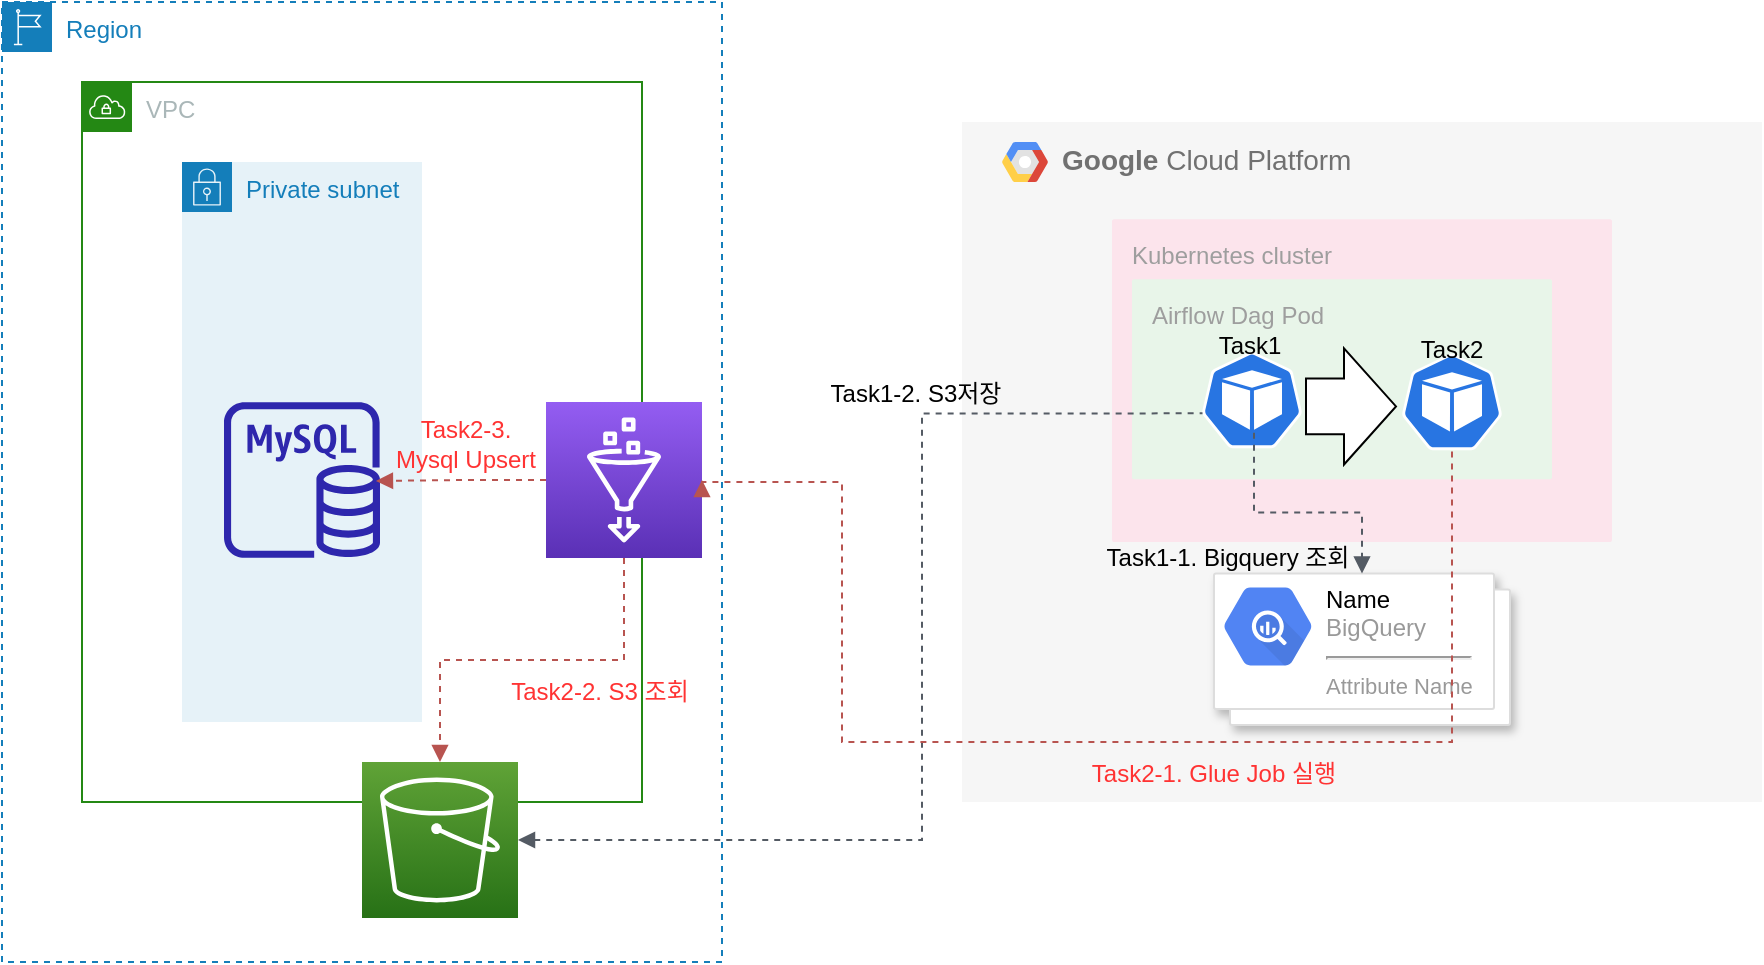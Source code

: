 <mxfile version="17.4.3" type="github" pages="2">
  <diagram id="wyapmIMRjITfCCN5EmBG" name="Page-1">
    <mxGraphModel dx="1184" dy="866" grid="1" gridSize="10" guides="1" tooltips="1" connect="1" arrows="1" fold="1" page="1" pageScale="1" pageWidth="1600" pageHeight="900" math="0" shadow="0">
      <root>
        <mxCell id="0" />
        <mxCell id="1" parent="0" />
        <mxCell id="AsWTd55u3r4LG-VSa0zU-24" value="Private subnet" style="points=[[0,0],[0.25,0],[0.5,0],[0.75,0],[1,0],[1,0.25],[1,0.5],[1,0.75],[1,1],[0.75,1],[0.5,1],[0.25,1],[0,1],[0,0.75],[0,0.5],[0,0.25]];outlineConnect=0;gradientColor=none;html=1;whiteSpace=wrap;fontSize=12;fontStyle=0;container=1;pointerEvents=0;collapsible=0;recursiveResize=0;shape=mxgraph.aws4.group;grIcon=mxgraph.aws4.group_security_group;grStroke=0;strokeColor=#147EBA;fillColor=#E6F2F8;verticalAlign=top;align=left;spacingLeft=30;fontColor=#147EBA;dashed=0;" vertex="1" parent="1">
          <mxGeometry x="370" y="160" width="120" height="280" as="geometry" />
        </mxCell>
        <mxCell id="AsWTd55u3r4LG-VSa0zU-1" value="&lt;b&gt;Google &lt;/b&gt;Cloud Platform" style="fillColor=#F6F6F6;strokeColor=none;shadow=0;gradientColor=none;fontSize=14;align=left;spacing=10;fontColor=#717171;9E9E9E;verticalAlign=top;spacingTop=-4;fontStyle=0;spacingLeft=40;html=1;" vertex="1" parent="1">
          <mxGeometry x="760" y="140" width="400" height="340" as="geometry" />
        </mxCell>
        <mxCell id="AsWTd55u3r4LG-VSa0zU-2" value="" style="shape=mxgraph.gcp2.google_cloud_platform;fillColor=#F6F6F6;strokeColor=none;shadow=0;gradientColor=none;" vertex="1" parent="AsWTd55u3r4LG-VSa0zU-1">
          <mxGeometry width="23" height="20" relative="1" as="geometry">
            <mxPoint x="20" y="10" as="offset" />
          </mxGeometry>
        </mxCell>
        <mxCell id="AsWTd55u3r4LG-VSa0zU-4" value="" style="shape=mxgraph.gcp2.doubleRect;strokeColor=#dddddd;shadow=1;strokeWidth=1;" vertex="1" parent="AsWTd55u3r4LG-VSa0zU-1">
          <mxGeometry x="126" y="225.714" width="148" height="75.771" as="geometry" />
        </mxCell>
        <mxCell id="AsWTd55u3r4LG-VSa0zU-5" value="&lt;font color=&quot;#000000&quot;&gt;Name&lt;/font&gt;&lt;br&gt;BigQuery&lt;hr&gt;&lt;font style=&quot;font-size: 11px&quot;&gt;Attribute Name&lt;/font&gt;" style="sketch=0;dashed=0;connectable=0;html=1;fillColor=#5184F3;strokeColor=none;shape=mxgraph.gcp2.bigquery;part=1;labelPosition=right;verticalLabelPosition=middle;align=left;verticalAlign=top;spacingLeft=5;fontColor=#999999;fontSize=12;spacingTop=-8;" vertex="1" parent="AsWTd55u3r4LG-VSa0zU-4">
          <mxGeometry width="44" height="39" relative="1" as="geometry">
            <mxPoint x="5" y="7" as="offset" />
          </mxGeometry>
        </mxCell>
        <mxCell id="AsWTd55u3r4LG-VSa0zU-19" value="Kubernetes cluster" style="sketch=0;points=[[0,0,0],[0.25,0,0],[0.5,0,0],[0.75,0,0],[1,0,0],[1,0.25,0],[1,0.5,0],[1,0.75,0],[1,1,0],[0.75,1,0],[0.5,1,0],[0.25,1,0],[0,1,0],[0,0.75,0],[0,0.5,0],[0,0.25,0]];rounded=1;absoluteArcSize=1;arcSize=2;html=1;strokeColor=none;gradientColor=none;shadow=0;dashed=0;fontSize=12;fontColor=#9E9E9E;align=left;verticalAlign=top;spacing=10;spacingTop=-4;fillColor=#FCE4EC;" vertex="1" parent="AsWTd55u3r4LG-VSa0zU-1">
          <mxGeometry x="75" y="48.57" width="250" height="161.43" as="geometry" />
        </mxCell>
        <mxCell id="AsWTd55u3r4LG-VSa0zU-20" value="Airflow Dag Pod" style="sketch=0;points=[[0,0,0],[0.25,0,0],[0.5,0,0],[0.75,0,0],[1,0,0],[1,0.25,0],[1,0.5,0],[1,0.75,0],[1,1,0],[0.75,1,0],[0.5,1,0],[0.25,1,0],[0,1,0],[0,0.75,0],[0,0.5,0],[0,0.25,0]];rounded=1;absoluteArcSize=1;arcSize=2;html=1;strokeColor=none;gradientColor=none;shadow=0;dashed=0;fontSize=12;fontColor=#9E9E9E;align=left;verticalAlign=top;spacing=10;spacingTop=-4;fillColor=#E8F5E9;" vertex="1" parent="AsWTd55u3r4LG-VSa0zU-19">
          <mxGeometry width="210" height="100" relative="1" as="geometry">
            <mxPoint x="10" y="30" as="offset" />
          </mxGeometry>
        </mxCell>
        <mxCell id="AsWTd55u3r4LG-VSa0zU-21" value="" style="sketch=0;html=1;dashed=0;whitespace=wrap;fillColor=#2875E2;strokeColor=#ffffff;points=[[0.005,0.63,0],[0.1,0.2,0],[0.9,0.2,0],[0.5,0,0],[0.995,0.63,0],[0.72,0.99,0],[0.5,1,0],[0.28,0.99,0]];shape=mxgraph.kubernetes.icon;prIcon=pod" vertex="1" parent="AsWTd55u3r4LG-VSa0zU-19">
          <mxGeometry x="45" y="64.572" width="50" height="51.658" as="geometry" />
        </mxCell>
        <mxCell id="AsWTd55u3r4LG-VSa0zU-22" value="" style="sketch=0;html=1;dashed=0;whitespace=wrap;fillColor=#2875E2;strokeColor=#ffffff;points=[[0.005,0.63,0],[0.1,0.2,0],[0.9,0.2,0],[0.5,0,0],[0.995,0.63,0],[0.72,0.99,0],[0.5,1,0],[0.28,0.99,0]];shape=mxgraph.kubernetes.icon;prIcon=pod" vertex="1" parent="AsWTd55u3r4LG-VSa0zU-19">
          <mxGeometry x="145" y="66.471" width="50" height="49.758" as="geometry" />
        </mxCell>
        <mxCell id="AsWTd55u3r4LG-VSa0zU-38" value="Task1-1. Bigquery 조회" style="text;html=1;strokeColor=none;fillColor=none;align=center;verticalAlign=middle;whiteSpace=wrap;rounded=0;" vertex="1" parent="AsWTd55u3r4LG-VSa0zU-19">
          <mxGeometry x="-5" y="154.892" width="126" height="28.488" as="geometry" />
        </mxCell>
        <mxCell id="AsWTd55u3r4LG-VSa0zU-40" value="Task1" style="text;html=1;strokeColor=none;fillColor=none;align=center;verticalAlign=middle;whiteSpace=wrap;rounded=0;" vertex="1" parent="AsWTd55u3r4LG-VSa0zU-19">
          <mxGeometry x="6" y="52.634" width="126" height="21.432" as="geometry" />
        </mxCell>
        <mxCell id="AsWTd55u3r4LG-VSa0zU-42" value="" style="html=1;shadow=0;dashed=0;align=center;verticalAlign=middle;shape=mxgraph.arrows2.arrow;dy=0.52;dx=26;notch=0;" vertex="1" parent="AsWTd55u3r4LG-VSa0zU-19">
          <mxGeometry x="97" y="64.572" width="45" height="58.115" as="geometry" />
        </mxCell>
        <mxCell id="AsWTd55u3r4LG-VSa0zU-37" value="" style="edgeStyle=orthogonalEdgeStyle;html=1;endArrow=block;elbow=vertical;startArrow=none;endFill=1;strokeColor=#545B64;rounded=0;exitX=0.52;exitY=0.817;exitDx=0;exitDy=0;exitPerimeter=0;entryX=0.5;entryY=0;entryDx=0;entryDy=0;dashed=1;" edge="1" parent="AsWTd55u3r4LG-VSa0zU-1" source="AsWTd55u3r4LG-VSa0zU-21" target="AsWTd55u3r4LG-VSa0zU-4">
          <mxGeometry width="100" relative="1" as="geometry">
            <mxPoint x="-190" y="290" as="sourcePoint" />
            <mxPoint x="-90" y="290" as="targetPoint" />
          </mxGeometry>
        </mxCell>
        <mxCell id="AsWTd55u3r4LG-VSa0zU-23" value="VPC" style="points=[[0,0],[0.25,0],[0.5,0],[0.75,0],[1,0],[1,0.25],[1,0.5],[1,0.75],[1,1],[0.75,1],[0.5,1],[0.25,1],[0,1],[0,0.75],[0,0.5],[0,0.25]];outlineConnect=0;gradientColor=none;html=1;whiteSpace=wrap;fontSize=12;fontStyle=0;container=0;pointerEvents=0;collapsible=0;recursiveResize=0;shape=mxgraph.aws4.group;grIcon=mxgraph.aws4.group_vpc;strokeColor=#248814;fillColor=none;verticalAlign=top;align=left;spacingLeft=30;fontColor=#AAB7B8;dashed=0;" vertex="1" parent="1">
          <mxGeometry x="320" y="120" width="280" height="360" as="geometry" />
        </mxCell>
        <mxCell id="AsWTd55u3r4LG-VSa0zU-30" value="Region" style="points=[[0,0],[0.25,0],[0.5,0],[0.75,0],[1,0],[1,0.25],[1,0.5],[1,0.75],[1,1],[0.75,1],[0.5,1],[0.25,1],[0,1],[0,0.75],[0,0.5],[0,0.25]];outlineConnect=0;gradientColor=none;html=1;whiteSpace=wrap;fontSize=12;fontStyle=0;container=0;pointerEvents=0;collapsible=0;recursiveResize=0;shape=mxgraph.aws4.group;grIcon=mxgraph.aws4.group_region;strokeColor=#147EBA;fillColor=none;verticalAlign=top;align=left;spacingLeft=30;fontColor=#147EBA;dashed=1;" vertex="1" parent="1">
          <mxGeometry x="280" y="80" width="360" height="480" as="geometry" />
        </mxCell>
        <mxCell id="AsWTd55u3r4LG-VSa0zU-34" value="" style="edgeStyle=orthogonalEdgeStyle;html=1;endArrow=none;elbow=vertical;startArrow=block;startFill=1;strokeColor=#545B64;rounded=0;entryX=0.005;entryY=0.63;entryDx=0;entryDy=0;entryPerimeter=0;dashed=1;" edge="1" parent="1" source="AsWTd55u3r4LG-VSa0zU-33" target="AsWTd55u3r4LG-VSa0zU-21">
          <mxGeometry width="100" relative="1" as="geometry">
            <mxPoint x="550" y="440" as="sourcePoint" />
            <mxPoint x="650" y="440" as="targetPoint" />
            <Array as="points">
              <mxPoint x="740" y="499" />
              <mxPoint x="740" y="286" />
            </Array>
          </mxGeometry>
        </mxCell>
        <mxCell id="AsWTd55u3r4LG-VSa0zU-29" value="" style="sketch=0;outlineConnect=0;fontColor=#232F3E;gradientColor=none;fillColor=#2E27AD;strokeColor=none;dashed=0;verticalLabelPosition=bottom;verticalAlign=top;align=center;html=1;fontSize=12;fontStyle=0;aspect=fixed;pointerEvents=1;shape=mxgraph.aws4.rds_mysql_instance;" vertex="1" parent="1">
          <mxGeometry x="391" y="280" width="78" height="78" as="geometry" />
        </mxCell>
        <mxCell id="AsWTd55u3r4LG-VSa0zU-32" value="" style="sketch=0;points=[[0,0,0],[0.25,0,0],[0.5,0,0],[0.75,0,0],[1,0,0],[0,1,0],[0.25,1,0],[0.5,1,0],[0.75,1,0],[1,1,0],[0,0.25,0],[0,0.5,0],[0,0.75,0],[1,0.25,0],[1,0.5,0],[1,0.75,0]];outlineConnect=0;fontColor=#232F3E;gradientColor=#945DF2;gradientDirection=north;fillColor=#5A30B5;strokeColor=#ffffff;dashed=0;verticalLabelPosition=bottom;verticalAlign=top;align=center;html=1;fontSize=12;fontStyle=0;aspect=fixed;shape=mxgraph.aws4.resourceIcon;resIcon=mxgraph.aws4.glue;" vertex="1" parent="1">
          <mxGeometry x="552" y="280" width="78" height="78" as="geometry" />
        </mxCell>
        <mxCell id="AsWTd55u3r4LG-VSa0zU-33" value="" style="sketch=0;points=[[0,0,0],[0.25,0,0],[0.5,0,0],[0.75,0,0],[1,0,0],[0,1,0],[0.25,1,0],[0.5,1,0],[0.75,1,0],[1,1,0],[0,0.25,0],[0,0.5,0],[0,0.75,0],[1,0.25,0],[1,0.5,0],[1,0.75,0]];outlineConnect=0;fontColor=#232F3E;gradientColor=#60A337;gradientDirection=north;fillColor=#277116;strokeColor=#ffffff;dashed=0;verticalLabelPosition=bottom;verticalAlign=top;align=center;html=1;fontSize=12;fontStyle=0;aspect=fixed;shape=mxgraph.aws4.resourceIcon;resIcon=mxgraph.aws4.s3;" vertex="1" parent="1">
          <mxGeometry x="460" y="460" width="78" height="78" as="geometry" />
        </mxCell>
        <mxCell id="AsWTd55u3r4LG-VSa0zU-39" value="Task1-2. S3저장" style="text;html=1;strokeColor=none;fillColor=none;align=center;verticalAlign=middle;whiteSpace=wrap;rounded=0;" vertex="1" parent="1">
          <mxGeometry x="674" y="264.43" width="126" height="22.57" as="geometry" />
        </mxCell>
        <mxCell id="AsWTd55u3r4LG-VSa0zU-41" value="Task2" style="text;html=1;strokeColor=none;fillColor=none;align=center;verticalAlign=middle;whiteSpace=wrap;rounded=0;" vertex="1" parent="1">
          <mxGeometry x="942" y="243" width="126" height="22.57" as="geometry" />
        </mxCell>
        <mxCell id="AsWTd55u3r4LG-VSa0zU-43" value="" style="edgeStyle=orthogonalEdgeStyle;html=1;endArrow=block;elbow=vertical;startArrow=none;endFill=1;strokeColor=#b85450;rounded=0;exitX=0.5;exitY=1;exitDx=0;exitDy=0;exitPerimeter=0;entryX=1;entryY=0.5;entryDx=0;entryDy=0;dashed=1;fillColor=#f8cecc;entryPerimeter=0;" edge="1" parent="1" source="AsWTd55u3r4LG-VSa0zU-22" target="AsWTd55u3r4LG-VSa0zU-32">
          <mxGeometry width="100" relative="1" as="geometry">
            <mxPoint x="500" y="450" as="sourcePoint" />
            <mxPoint x="600" y="450" as="targetPoint" />
            <Array as="points">
              <mxPoint x="1005" y="450" />
              <mxPoint x="700" y="450" />
              <mxPoint x="700" y="320" />
            </Array>
          </mxGeometry>
        </mxCell>
        <mxCell id="AsWTd55u3r4LG-VSa0zU-44" value="&lt;font color=&quot;#ff3333&quot;&gt;Task2-1. Glue Job 실행&lt;/font&gt;" style="text;html=1;strokeColor=none;fillColor=none;align=center;verticalAlign=middle;whiteSpace=wrap;rounded=0;" vertex="1" parent="1">
          <mxGeometry x="823" y="450.571" width="126" height="30" as="geometry" />
        </mxCell>
        <mxCell id="AsWTd55u3r4LG-VSa0zU-50" value="" style="edgeStyle=orthogonalEdgeStyle;html=1;endArrow=block;elbow=vertical;startArrow=none;endFill=1;strokeColor=#b85450;rounded=0;dashed=1;fontColor=#FF3333;exitX=0.5;exitY=1;exitDx=0;exitDy=0;exitPerimeter=0;fillColor=#f8cecc;" edge="1" parent="1" source="AsWTd55u3r4LG-VSa0zU-32" target="AsWTd55u3r4LG-VSa0zU-33">
          <mxGeometry width="100" relative="1" as="geometry">
            <mxPoint x="490" y="440" as="sourcePoint" />
            <mxPoint x="590" y="440" as="targetPoint" />
          </mxGeometry>
        </mxCell>
        <mxCell id="AsWTd55u3r4LG-VSa0zU-51" value="&lt;font color=&quot;#ff3333&quot;&gt;Task2-2. S3 조회&lt;/font&gt;" style="text;html=1;strokeColor=none;fillColor=none;align=center;verticalAlign=middle;whiteSpace=wrap;rounded=0;" vertex="1" parent="1">
          <mxGeometry x="516" y="410.001" width="126" height="30" as="geometry" />
        </mxCell>
        <mxCell id="AsWTd55u3r4LG-VSa0zU-52" value="" style="edgeStyle=orthogonalEdgeStyle;html=1;endArrow=block;elbow=vertical;startArrow=none;endFill=1;strokeColor=#b85450;rounded=0;dashed=1;fontColor=#FF3333;exitX=0;exitY=0.5;exitDx=0;exitDy=0;exitPerimeter=0;fillColor=#f8cecc;entryX=0.974;entryY=0.506;entryDx=0;entryDy=0;entryPerimeter=0;" edge="1" parent="1" source="AsWTd55u3r4LG-VSa0zU-32" target="AsWTd55u3r4LG-VSa0zU-29">
          <mxGeometry width="100" relative="1" as="geometry">
            <mxPoint x="601" y="368" as="sourcePoint" />
            <mxPoint x="509" y="470" as="targetPoint" />
          </mxGeometry>
        </mxCell>
        <mxCell id="AsWTd55u3r4LG-VSa0zU-53" value="&lt;font color=&quot;#ff3333&quot;&gt;Task2-3. &lt;br&gt;Mysql Upsert&lt;/font&gt;" style="text;html=1;strokeColor=none;fillColor=none;align=center;verticalAlign=middle;whiteSpace=wrap;rounded=0;" vertex="1" parent="1">
          <mxGeometry x="449" y="286.001" width="126" height="30" as="geometry" />
        </mxCell>
      </root>
    </mxGraphModel>
  </diagram>
  <diagram id="Zi0ljALteEcxIvEyxlHR" name="Page-2">
    <mxGraphModel dx="1184" dy="866" grid="1" gridSize="10" guides="1" tooltips="1" connect="1" arrows="1" fold="1" page="1" pageScale="1" pageWidth="1600" pageHeight="900" math="0" shadow="0">
      <root>
        <mxCell id="0" />
        <mxCell id="1" parent="0" />
        <mxCell id="IPURAA4XhQIB63TGaam6-1" value="&lt;b&gt;Google &lt;/b&gt;Cloud Platform" style="fillColor=#F6F6F6;strokeColor=none;shadow=0;gradientColor=none;fontSize=14;align=left;spacing=10;fontColor=#717171;9E9E9E;verticalAlign=top;spacingTop=-4;fontStyle=0;spacingLeft=40;html=1;" vertex="1" parent="1">
          <mxGeometry x="732" y="140" width="310" height="340" as="geometry" />
        </mxCell>
        <mxCell id="IPURAA4XhQIB63TGaam6-2" value="" style="shape=mxgraph.gcp2.google_cloud_platform;fillColor=#F6F6F6;strokeColor=none;shadow=0;gradientColor=none;" vertex="1" parent="IPURAA4XhQIB63TGaam6-1">
          <mxGeometry width="23" height="20" relative="1" as="geometry">
            <mxPoint x="20" y="10" as="offset" />
          </mxGeometry>
        </mxCell>
        <mxCell id="IPURAA4XhQIB63TGaam6-3" value="" style="shape=mxgraph.gcp2.doubleRect;strokeColor=#dddddd;shadow=1;strokeWidth=1;" vertex="1" parent="IPURAA4XhQIB63TGaam6-1">
          <mxGeometry x="97.65" y="225.71" width="162.35" height="75.77" as="geometry" />
        </mxCell>
        <mxCell id="IPURAA4XhQIB63TGaam6-4" value="&lt;font color=&quot;#000000&quot;&gt;Name&lt;/font&gt;&lt;br&gt;BigQuery&lt;hr&gt;&lt;font style=&quot;font-size: 11px&quot;&gt;Attribute Name&lt;/font&gt;" style="sketch=0;dashed=0;connectable=0;html=1;fillColor=#5184F3;strokeColor=none;shape=mxgraph.gcp2.bigquery;part=1;labelPosition=right;verticalLabelPosition=middle;align=left;verticalAlign=top;spacingLeft=5;fontColor=#999999;fontSize=12;spacingTop=-8;" vertex="1" parent="IPURAA4XhQIB63TGaam6-3">
          <mxGeometry width="44" height="39" relative="1" as="geometry">
            <mxPoint x="5" y="7" as="offset" />
          </mxGeometry>
        </mxCell>
        <mxCell id="IPURAA4XhQIB63TGaam6-5" value="Kubernetes cluster" style="sketch=0;points=[[0,0,0],[0.25,0,0],[0.5,0,0],[0.75,0,0],[1,0,0],[1,0.25,0],[1,0.5,0],[1,0.75,0],[1,1,0],[0.75,1,0],[0.5,1,0],[0.25,1,0],[0,1,0],[0,0.75,0],[0,0.5,0],[0,0.25,0]];rounded=1;absoluteArcSize=1;arcSize=2;html=1;strokeColor=none;gradientColor=none;shadow=0;dashed=0;fontSize=12;fontColor=#9E9E9E;align=left;verticalAlign=top;spacing=10;spacingTop=-4;fillColor=#FCE4EC;" vertex="1" parent="IPURAA4XhQIB63TGaam6-1">
          <mxGeometry x="58.13" y="48.57" width="171.88" height="161.43" as="geometry" />
        </mxCell>
        <mxCell id="IPURAA4XhQIB63TGaam6-6" value="Airflow Dag Pod" style="sketch=0;points=[[0,0,0],[0.25,0,0],[0.5,0,0],[0.75,0,0],[1,0,0],[1,0.25,0],[1,0.5,0],[1,0.75,0],[1,1,0],[0.75,1,0],[0.5,1,0],[0.25,1,0],[0,1,0],[0,0.75,0],[0,0.5,0],[0,0.25,0]];rounded=1;absoluteArcSize=1;arcSize=2;html=1;strokeColor=none;gradientColor=none;shadow=0;dashed=0;fontSize=12;fontColor=#9E9E9E;align=left;verticalAlign=top;spacing=10;spacingTop=-4;fillColor=#E8F5E9;" vertex="1" parent="IPURAA4XhQIB63TGaam6-5">
          <mxGeometry width="150" height="100" relative="1" as="geometry">
            <mxPoint x="10" y="30" as="offset" />
          </mxGeometry>
        </mxCell>
        <mxCell id="IPURAA4XhQIB63TGaam6-7" value="" style="sketch=0;html=1;dashed=0;whitespace=wrap;fillColor=#2875E2;strokeColor=#ffffff;points=[[0.005,0.63,0],[0.1,0.2,0],[0.9,0.2,0],[0.5,0,0],[0.995,0.63,0],[0.72,0.99,0],[0.5,1,0],[0.28,0.99,0]];shape=mxgraph.kubernetes.icon;prIcon=pod" vertex="1" parent="IPURAA4XhQIB63TGaam6-5">
          <mxGeometry x="30.938" y="64.572" width="34.376" height="51.658" as="geometry" />
        </mxCell>
        <mxCell id="IPURAA4XhQIB63TGaam6-9" value="Task1-1. Bigquery 조회" style="text;html=1;strokeColor=none;fillColor=none;align=center;verticalAlign=middle;whiteSpace=wrap;rounded=0;" vertex="1" parent="IPURAA4XhQIB63TGaam6-5">
          <mxGeometry x="56.562" y="113.892" width="86.628" height="28.488" as="geometry" />
        </mxCell>
        <mxCell id="IPURAA4XhQIB63TGaam6-10" value="Task1" style="text;html=1;strokeColor=none;fillColor=none;align=center;verticalAlign=middle;whiteSpace=wrap;rounded=0;" vertex="1" parent="IPURAA4XhQIB63TGaam6-5">
          <mxGeometry x="4.125" y="52.634" width="86.628" height="21.432" as="geometry" />
        </mxCell>
        <mxCell id="IPURAA4XhQIB63TGaam6-12" value="" style="edgeStyle=orthogonalEdgeStyle;html=1;endArrow=block;elbow=vertical;startArrow=none;endFill=1;strokeColor=#545B64;rounded=0;exitX=0.52;exitY=0.817;exitDx=0;exitDy=0;exitPerimeter=0;entryX=0.5;entryY=0;entryDx=0;entryDy=0;dashed=1;" edge="1" parent="IPURAA4XhQIB63TGaam6-1" source="IPURAA4XhQIB63TGaam6-7" target="IPURAA4XhQIB63TGaam6-3">
          <mxGeometry width="100" relative="1" as="geometry">
            <mxPoint x="-147.25" y="290" as="sourcePoint" />
            <mxPoint x="-69.75" y="290" as="targetPoint" />
          </mxGeometry>
        </mxCell>
        <mxCell id="Vfg2UdNHo7hhJb0RRYha-1" value="Region" style="points=[[0,0],[0.25,0],[0.5,0],[0.75,0],[1,0],[1,0.25],[1,0.5],[1,0.75],[1,1],[0.75,1],[0.5,1],[0.25,1],[0,1],[0,0.75],[0,0.5],[0,0.25]];outlineConnect=0;gradientColor=none;html=1;whiteSpace=wrap;fontSize=12;fontStyle=0;container=0;pointerEvents=0;collapsible=0;recursiveResize=0;shape=mxgraph.aws4.group;grIcon=mxgraph.aws4.group_region;strokeColor=#147EBA;fillColor=none;verticalAlign=top;align=left;spacingLeft=30;fontColor=#147EBA;dashed=1;" vertex="1" parent="1">
          <mxGeometry x="280" y="80" width="320" height="400" as="geometry" />
        </mxCell>
        <mxCell id="yFIsRXN6OCJjYNfZ33wF-1" value="VPC" style="points=[[0,0],[0.25,0],[0.5,0],[0.75,0],[1,0],[1,0.25],[1,0.5],[1,0.75],[1,1],[0.75,1],[0.5,1],[0.25,1],[0,1],[0,0.75],[0,0.5],[0,0.25]];outlineConnect=0;gradientColor=none;html=1;whiteSpace=wrap;fontSize=12;fontStyle=0;container=0;pointerEvents=0;collapsible=0;recursiveResize=0;shape=mxgraph.aws4.group;grIcon=mxgraph.aws4.group_vpc;strokeColor=#248814;fillColor=none;verticalAlign=top;align=left;spacingLeft=30;fontColor=#AAB7B8;dashed=0;" vertex="1" parent="1">
          <mxGeometry x="320" y="120" width="240" height="320" as="geometry" />
        </mxCell>
        <mxCell id="yFIsRXN6OCJjYNfZ33wF-2" style="edgeStyle=orthogonalEdgeStyle;rounded=0;orthogonalLoop=1;jettySize=auto;html=1;exitX=0.5;exitY=1;exitDx=0;exitDy=0;dashed=1;fontColor=#FF3333;" edge="1" parent="1" source="Vfg2UdNHo7hhJb0RRYha-1" target="Vfg2UdNHo7hhJb0RRYha-1">
          <mxGeometry relative="1" as="geometry" />
        </mxCell>
        <mxCell id="Khgxdu5be9ec-DkPU-b0-2" value="Public subnet" style="points=[[0,0],[0.25,0],[0.5,0],[0.75,0],[1,0],[1,0.25],[1,0.5],[1,0.75],[1,1],[0.75,1],[0.5,1],[0.25,1],[0,1],[0,0.75],[0,0.5],[0,0.25]];outlineConnect=0;gradientColor=none;html=1;whiteSpace=wrap;fontSize=12;fontStyle=0;container=1;pointerEvents=0;collapsible=0;recursiveResize=0;shape=mxgraph.aws4.group;grIcon=mxgraph.aws4.group_security_group;grStroke=0;strokeColor=#248814;fillColor=#E9F3E6;verticalAlign=top;align=left;spacingLeft=30;fontColor=#248814;dashed=0;" vertex="1" parent="1">
          <mxGeometry x="360" y="160" width="160" height="240" as="geometry" />
        </mxCell>
        <mxCell id="kIqirFXtomnCAVekcWiK-1" value="" style="sketch=0;outlineConnect=0;fontColor=#232F3E;gradientColor=none;fillColor=#2E27AD;strokeColor=none;dashed=0;verticalLabelPosition=bottom;verticalAlign=top;align=center;html=1;fontSize=12;fontStyle=0;aspect=fixed;pointerEvents=1;shape=mxgraph.aws4.rds_mysql_instance;" vertex="1" parent="Khgxdu5be9ec-DkPU-b0-2">
          <mxGeometry x="41" y="81" width="78" height="78" as="geometry" />
        </mxCell>
        <mxCell id="kIqirFXtomnCAVekcWiK-2" value="" style="edgeStyle=orthogonalEdgeStyle;html=1;endArrow=block;elbow=vertical;startArrow=none;endFill=1;strokeColor=#545B64;rounded=0;dashed=1;fontColor=#FF3333;exitX=0.005;exitY=0.63;exitDx=0;exitDy=0;exitPerimeter=0;" edge="1" parent="1" source="IPURAA4XhQIB63TGaam6-7" target="kIqirFXtomnCAVekcWiK-1">
          <mxGeometry width="100" relative="1" as="geometry">
            <mxPoint x="550" y="440" as="sourcePoint" />
            <mxPoint x="650" y="440" as="targetPoint" />
          </mxGeometry>
        </mxCell>
        <mxCell id="kIqirFXtomnCAVekcWiK-3" value="Task1-2. JBCD를 이용한 Upsert" style="text;html=1;strokeColor=none;fillColor=none;align=center;verticalAlign=middle;whiteSpace=wrap;rounded=0;" vertex="1" parent="1">
          <mxGeometry x="627.692" y="294.462" width="86.628" height="28.488" as="geometry" />
        </mxCell>
      </root>
    </mxGraphModel>
  </diagram>
</mxfile>
